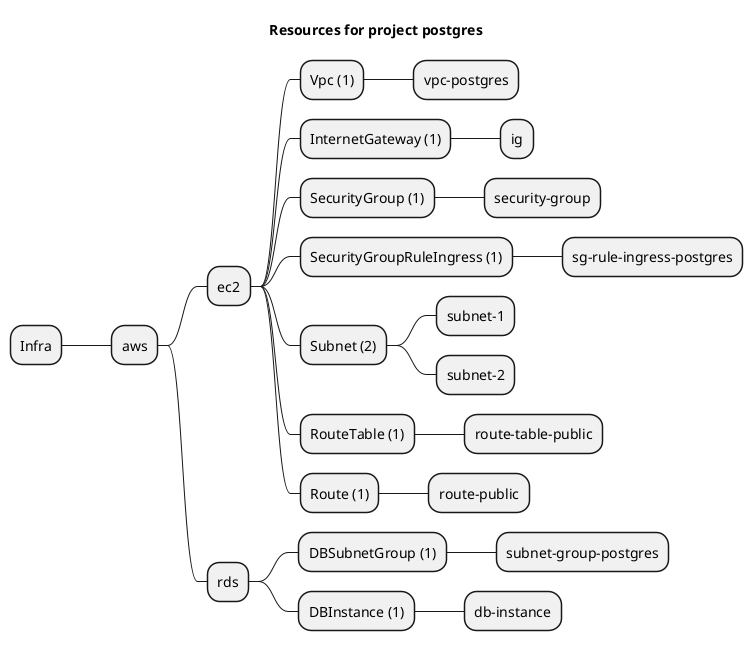 @startmindmap
title Resources for project postgres
skinparam monochrome true
+ Infra
++ aws
+++ ec2
++++ Vpc (1)
+++++ vpc-postgres
++++ InternetGateway (1)
+++++ ig
++++ SecurityGroup (1)
+++++ security-group
++++ SecurityGroupRuleIngress (1)
+++++ sg-rule-ingress-postgres
++++ Subnet (2)
+++++ subnet-1
+++++ subnet-2
++++ RouteTable (1)
+++++ route-table-public
++++ Route (1)
+++++ route-public
+++ rds
++++ DBSubnetGroup (1)
+++++ subnet-group-postgres
++++ DBInstance (1)
+++++ db-instance
@endmindmap